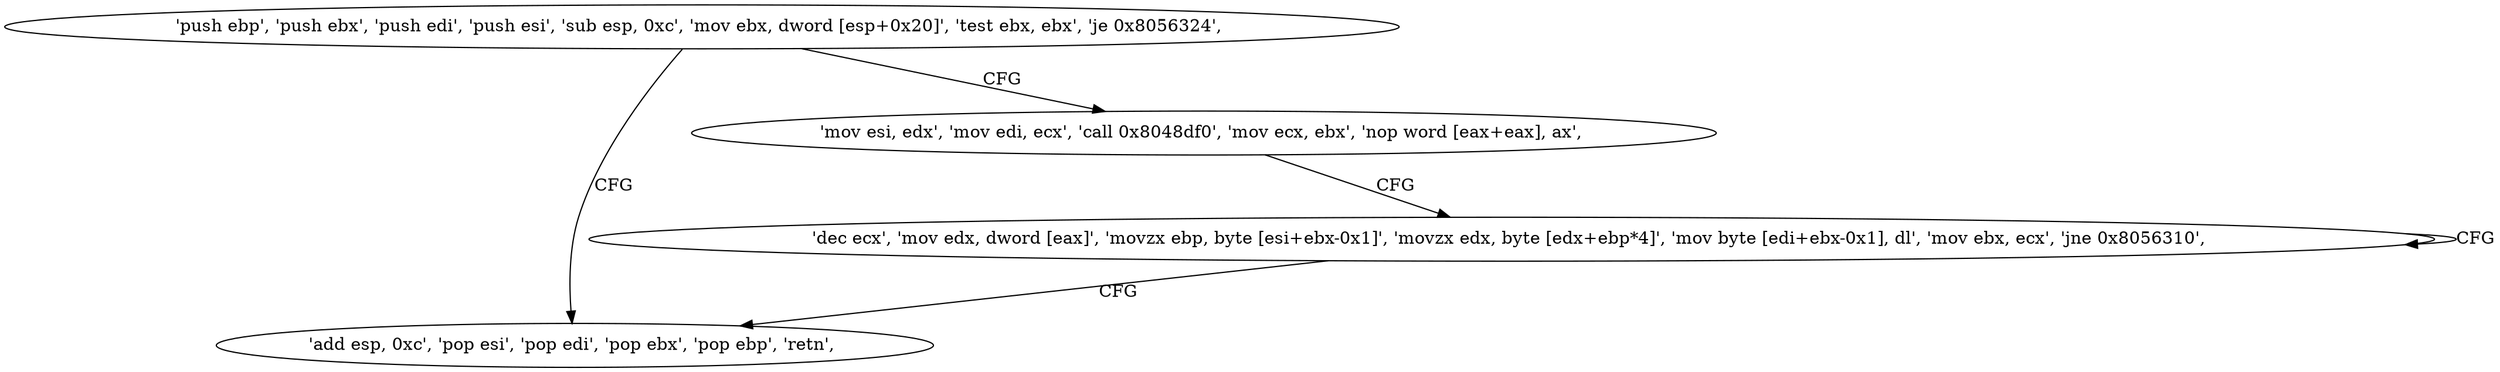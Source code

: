digraph "func" {
"134570736" [label = "'push ebp', 'push ebx', 'push edi', 'push esi', 'sub esp, 0xc', 'mov ebx, dword [esp+0x20]', 'test ebx, ebx', 'je 0x8056324', " ]
"134570788" [label = "'add esp, 0xc', 'pop esi', 'pop edi', 'pop ebx', 'pop ebp', 'retn', " ]
"134570751" [label = "'mov esi, edx', 'mov edi, ecx', 'call 0x8048df0', 'mov ecx, ebx', 'nop word [eax+eax], ax', " ]
"134570768" [label = "'dec ecx', 'mov edx, dword [eax]', 'movzx ebp, byte [esi+ebx-0x1]', 'movzx edx, byte [edx+ebp*4]', 'mov byte [edi+ebx-0x1], dl', 'mov ebx, ecx', 'jne 0x8056310', " ]
"134570736" -> "134570788" [ label = "CFG" ]
"134570736" -> "134570751" [ label = "CFG" ]
"134570751" -> "134570768" [ label = "CFG" ]
"134570768" -> "134570768" [ label = "CFG" ]
"134570768" -> "134570788" [ label = "CFG" ]
}
